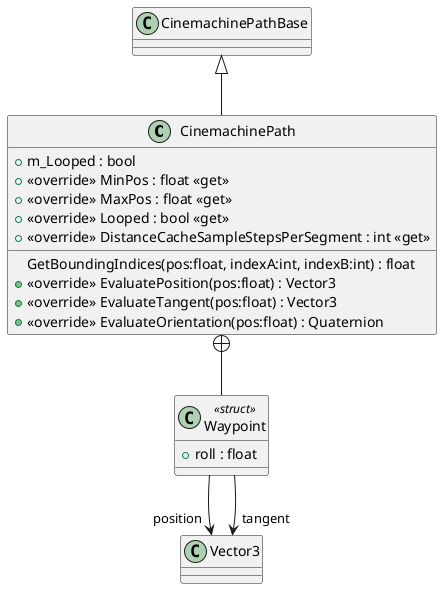 @startuml
class CinemachinePath {
    + m_Looped : bool
    + <<override>> MinPos : float <<get>>
    + <<override>> MaxPos : float <<get>>
    + <<override>> Looped : bool <<get>>
    + <<override>> DistanceCacheSampleStepsPerSegment : int <<get>>
    GetBoundingIndices(pos:float, indexA:int, indexB:int) : float
    + <<override>> EvaluatePosition(pos:float) : Vector3
    + <<override>> EvaluateTangent(pos:float) : Vector3
    + <<override>> EvaluateOrientation(pos:float) : Quaternion
}
class Waypoint <<struct>> {
    + roll : float
}
CinemachinePathBase <|-- CinemachinePath
CinemachinePath +-- Waypoint
Waypoint --> "position" Vector3
Waypoint --> "tangent" Vector3
@enduml
